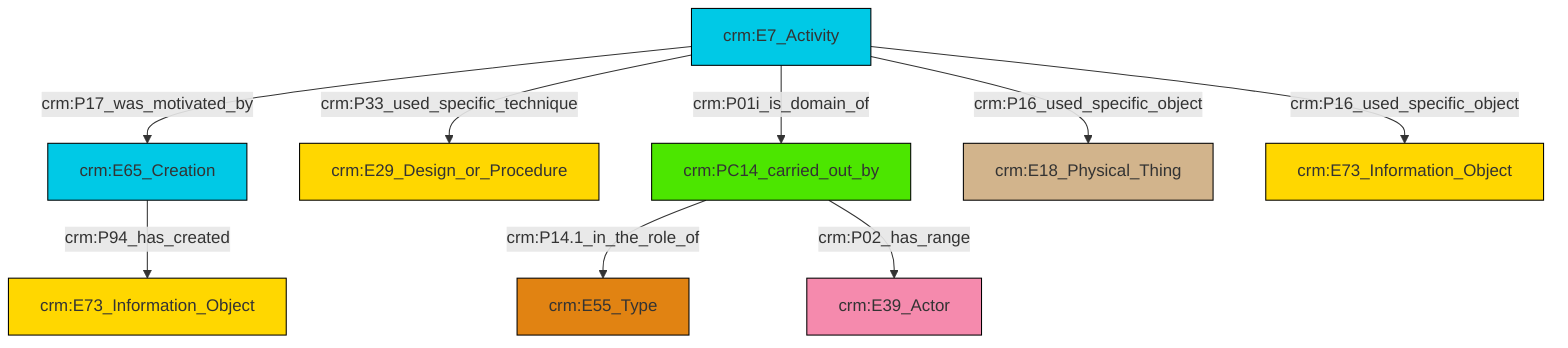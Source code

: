 graph TD
classDef Literal fill:#f2f2f2,stroke:#000000;
classDef CRM_Entity fill:#FFFFFF,stroke:#000000;
classDef Temporal_Entity fill:#00C9E6, stroke:#000000;
classDef Type fill:#E18312, stroke:#000000;
classDef Time-Span fill:#2C9C91, stroke:#000000;
classDef Appellation fill:#FFEB7F, stroke:#000000;
classDef Place fill:#008836, stroke:#000000;
classDef Persistent_Item fill:#B266B2, stroke:#000000;
classDef Conceptual_Object fill:#FFD700, stroke:#000000;
classDef Physical_Thing fill:#D2B48C, stroke:#000000;
classDef Actor fill:#f58aad, stroke:#000000;
classDef PC_Classes fill:#4ce600, stroke:#000000;
classDef Multi fill:#cccccc,stroke:#000000;

0["crm:PC14_carried_out_by"]:::PC_Classes -->|crm:P14.1_in_the_role_of| 2["crm:E55_Type"]:::Type
3["crm:E7_Activity"]:::Temporal_Entity -->|crm:P33_used_specific_technique| 4["crm:E29_Design_or_Procedure"]:::Conceptual_Object
3["crm:E7_Activity"]:::Temporal_Entity -->|crm:P17_was_motivated_by| 5["crm:E65_Creation"]:::Temporal_Entity
3["crm:E7_Activity"]:::Temporal_Entity -->|crm:P16_used_specific_object| 6["crm:E18_Physical_Thing"]:::Physical_Thing
3["crm:E7_Activity"]:::Temporal_Entity -->|crm:P01i_is_domain_of| 0["crm:PC14_carried_out_by"]:::PC_Classes
5["crm:E65_Creation"]:::Temporal_Entity -->|crm:P94_has_created| 15["crm:E73_Information_Object"]:::Conceptual_Object
3["crm:E7_Activity"]:::Temporal_Entity -->|crm:P16_used_specific_object| 12["crm:E73_Information_Object"]:::Conceptual_Object
0["crm:PC14_carried_out_by"]:::PC_Classes -->|crm:P02_has_range| 8["crm:E39_Actor"]:::Actor